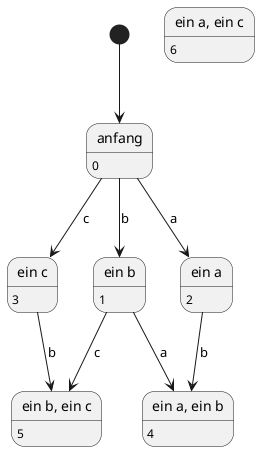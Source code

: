 @startuml
[*] --> 0

state "anfang" as 0

state "ein b" as 1
state "ein a" as 2

state "ein c" as 3


state "ein b, ein c" as 5
state "ein a, ein b" as 4
state "ein a, ein c" as 6


0: 0
1: 1
2: 2
3: 3
4: 4
5: 5
6: 6


0 --> 1 : b
0 --> 2 : a
2 --> 4 : b
1 --> 4 : a


0 --> 3 : c



1 --> 5 : c
3 --> 5 : b





@enduml
